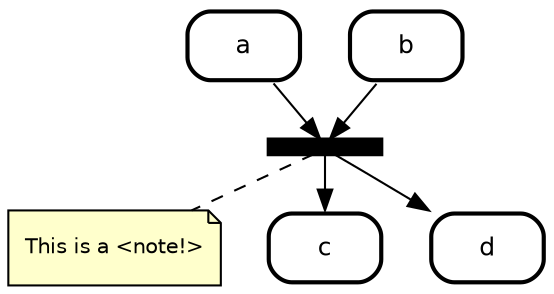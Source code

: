 digraph "state transitions" {
  fontname="Helvetica" fontsize=12 penwidth=2.0 splines=true ordering=out compound=true overlap=scale nodesep=0.3 ranksep=0.1
  node [shape=plaintext style=filled fillcolor="#FFFFFF01" fontname=Helvetica fontsize=12 penwidth=2.0]
  edge [fontname=Helvetica fontsize=10]

    "a" [margin=0 class="state regular" color="black" label= <
      <table align="center" cellborder="0" border="2" style="rounded" width="48">
        <tr><td width="48" cellpadding="7">a</td></tr>
      </table>
    >]
    "b" [margin=0 class="state regular" color="black" label= <
      <table align="center" cellborder="0" border="2" style="rounded" width="48">
        <tr><td width="48" cellpadding="7">b</td></tr>
      </table>
    >]
    "c" [margin=0 class="state regular" color="black" label= <
      <table align="center" cellborder="0" border="2" style="rounded" width="48">
        <tr><td width="48" cellpadding="7">c</td></tr>
      </table>
    >]
    "d" [margin=0 class="state regular" color="black" label= <
      <table align="center" cellborder="0" border="2" style="rounded" width="48">
        <tr><td width="48" cellpadding="7">d</td></tr>
      </table>
    >]
    "]a_forkjoin" [shape=rect fixedsize=true label=" " style=filled class="state forkjoin" color="black" fillcolor="black" height=0.1]
      "note_]a_forkjoin" [color=black fontcolor=black label="This is a <note!>\l" shape=note fontsize=10 fillcolor="#ffffcc" penwidth=1.0]
      "]a_forkjoin" -> "note_]a_forkjoin" [style=dashed arrowtail=none arrowhead=none]

    "a" -> "]a_forkjoin" [label="    \l" color="black" fontcolor="black" class="transition"]
    "b" -> "]a_forkjoin" [label="    \l" color="black" fontcolor="black" class="transition"]
    "]a_forkjoin" -> "c" [label="    \l" color="black" fontcolor="black" class="transition"]
    "]a_forkjoin" -> "d" [label="    \l" color="black" fontcolor="black" class="transition"]
}
